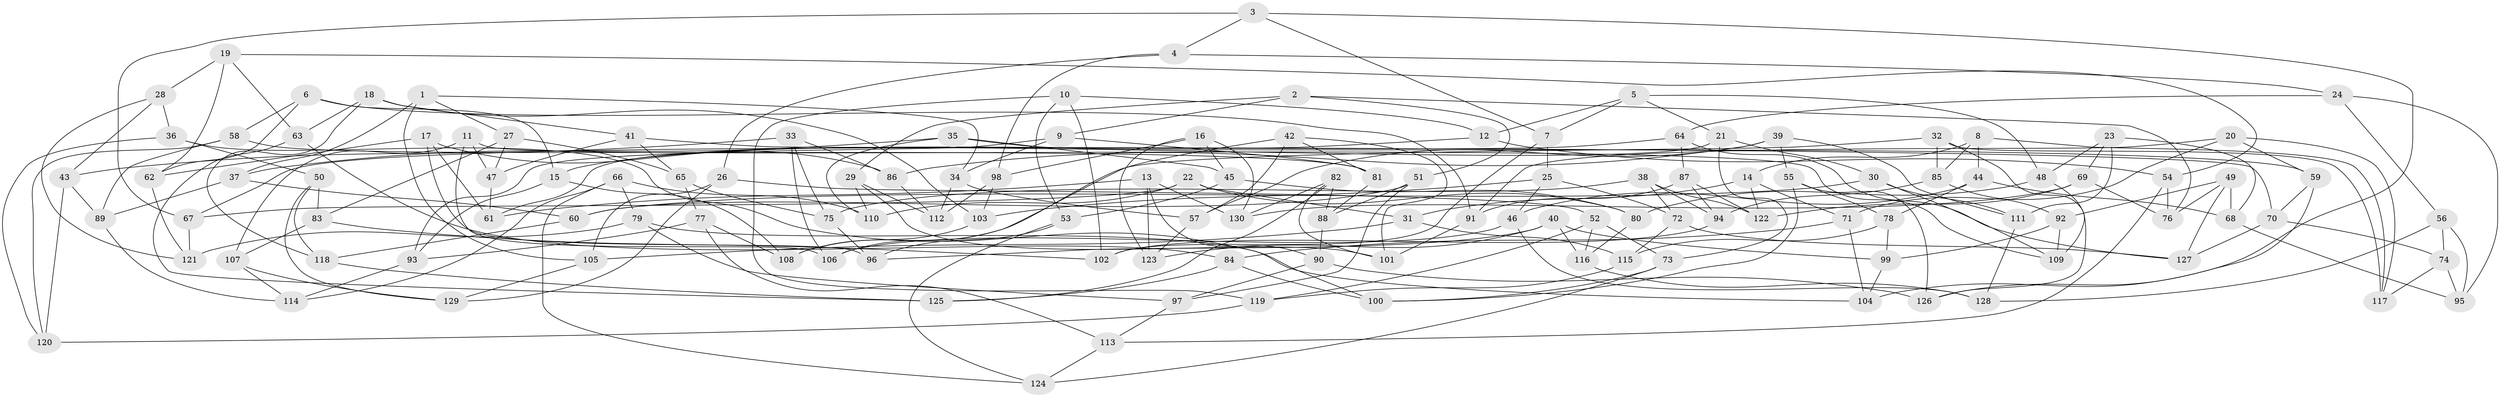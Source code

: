 // coarse degree distribution, {6: 0.21978021978021978, 4: 0.6703296703296703, 8: 0.054945054945054944, 10: 0.01098901098901099, 7: 0.01098901098901099, 3: 0.02197802197802198, 11: 0.01098901098901099}
// Generated by graph-tools (version 1.1) at 2025/20/03/04/25 18:20:57]
// undirected, 130 vertices, 260 edges
graph export_dot {
graph [start="1"]
  node [color=gray90,style=filled];
  1;
  2;
  3;
  4;
  5;
  6;
  7;
  8;
  9;
  10;
  11;
  12;
  13;
  14;
  15;
  16;
  17;
  18;
  19;
  20;
  21;
  22;
  23;
  24;
  25;
  26;
  27;
  28;
  29;
  30;
  31;
  32;
  33;
  34;
  35;
  36;
  37;
  38;
  39;
  40;
  41;
  42;
  43;
  44;
  45;
  46;
  47;
  48;
  49;
  50;
  51;
  52;
  53;
  54;
  55;
  56;
  57;
  58;
  59;
  60;
  61;
  62;
  63;
  64;
  65;
  66;
  67;
  68;
  69;
  70;
  71;
  72;
  73;
  74;
  75;
  76;
  77;
  78;
  79;
  80;
  81;
  82;
  83;
  84;
  85;
  86;
  87;
  88;
  89;
  90;
  91;
  92;
  93;
  94;
  95;
  96;
  97;
  98;
  99;
  100;
  101;
  102;
  103;
  104;
  105;
  106;
  107;
  108;
  109;
  110;
  111;
  112;
  113;
  114;
  115;
  116;
  117;
  118;
  119;
  120;
  121;
  122;
  123;
  124;
  125;
  126;
  127;
  128;
  129;
  130;
  1 -- 37;
  1 -- 27;
  1 -- 105;
  1 -- 34;
  2 -- 29;
  2 -- 76;
  2 -- 51;
  2 -- 9;
  3 -- 67;
  3 -- 104;
  3 -- 7;
  3 -- 4;
  4 -- 24;
  4 -- 26;
  4 -- 98;
  5 -- 7;
  5 -- 21;
  5 -- 48;
  5 -- 12;
  6 -- 91;
  6 -- 62;
  6 -- 15;
  6 -- 58;
  7 -- 102;
  7 -- 25;
  8 -- 117;
  8 -- 44;
  8 -- 14;
  8 -- 85;
  9 -- 81;
  9 -- 93;
  9 -- 34;
  10 -- 102;
  10 -- 12;
  10 -- 119;
  10 -- 53;
  11 -- 107;
  11 -- 109;
  11 -- 47;
  11 -- 106;
  12 -- 15;
  12 -- 54;
  13 -- 130;
  13 -- 61;
  13 -- 90;
  13 -- 123;
  14 -- 122;
  14 -- 31;
  14 -- 71;
  15 -- 93;
  15 -- 108;
  16 -- 130;
  16 -- 98;
  16 -- 123;
  16 -- 45;
  17 -- 86;
  17 -- 61;
  17 -- 96;
  17 -- 62;
  18 -- 41;
  18 -- 103;
  18 -- 118;
  18 -- 63;
  19 -- 28;
  19 -- 63;
  19 -- 62;
  19 -- 54;
  20 -- 117;
  20 -- 59;
  20 -- 71;
  20 -- 91;
  21 -- 30;
  21 -- 61;
  21 -- 73;
  22 -- 80;
  22 -- 110;
  22 -- 67;
  22 -- 31;
  23 -- 69;
  23 -- 48;
  23 -- 68;
  23 -- 111;
  24 -- 95;
  24 -- 56;
  24 -- 64;
  25 -- 72;
  25 -- 103;
  25 -- 46;
  26 -- 105;
  26 -- 129;
  26 -- 52;
  27 -- 65;
  27 -- 47;
  27 -- 83;
  28 -- 121;
  28 -- 36;
  28 -- 43;
  29 -- 112;
  29 -- 101;
  29 -- 110;
  30 -- 60;
  30 -- 109;
  30 -- 111;
  31 -- 105;
  31 -- 115;
  32 -- 108;
  32 -- 126;
  32 -- 85;
  32 -- 117;
  33 -- 106;
  33 -- 75;
  33 -- 43;
  33 -- 86;
  34 -- 57;
  34 -- 112;
  35 -- 110;
  35 -- 37;
  35 -- 45;
  35 -- 59;
  36 -- 120;
  36 -- 100;
  36 -- 50;
  37 -- 60;
  37 -- 89;
  38 -- 94;
  38 -- 72;
  38 -- 75;
  38 -- 122;
  39 -- 57;
  39 -- 55;
  39 -- 86;
  39 -- 111;
  40 -- 123;
  40 -- 99;
  40 -- 116;
  40 -- 96;
  41 -- 47;
  41 -- 70;
  41 -- 65;
  42 -- 106;
  42 -- 57;
  42 -- 101;
  42 -- 81;
  43 -- 120;
  43 -- 89;
  44 -- 78;
  44 -- 68;
  44 -- 46;
  45 -- 80;
  45 -- 53;
  46 -- 128;
  46 -- 106;
  47 -- 61;
  48 -- 80;
  48 -- 109;
  49 -- 127;
  49 -- 68;
  49 -- 76;
  49 -- 92;
  50 -- 118;
  50 -- 129;
  50 -- 83;
  51 -- 60;
  51 -- 88;
  51 -- 97;
  52 -- 116;
  52 -- 119;
  52 -- 73;
  53 -- 124;
  53 -- 96;
  54 -- 113;
  54 -- 76;
  55 -- 126;
  55 -- 78;
  55 -- 100;
  56 -- 95;
  56 -- 128;
  56 -- 74;
  57 -- 123;
  58 -- 81;
  58 -- 89;
  58 -- 120;
  59 -- 126;
  59 -- 70;
  60 -- 118;
  62 -- 121;
  63 -- 125;
  63 -- 84;
  64 -- 87;
  64 -- 67;
  64 -- 127;
  65 -- 77;
  65 -- 75;
  66 -- 114;
  66 -- 79;
  66 -- 110;
  66 -- 124;
  67 -- 121;
  68 -- 95;
  69 -- 76;
  69 -- 122;
  69 -- 130;
  70 -- 127;
  70 -- 74;
  71 -- 104;
  71 -- 84;
  72 -- 127;
  72 -- 115;
  73 -- 100;
  73 -- 124;
  74 -- 117;
  74 -- 95;
  75 -- 96;
  77 -- 113;
  77 -- 108;
  77 -- 93;
  78 -- 99;
  78 -- 115;
  79 -- 104;
  79 -- 97;
  79 -- 121;
  80 -- 116;
  81 -- 88;
  82 -- 88;
  82 -- 130;
  82 -- 101;
  82 -- 125;
  83 -- 107;
  83 -- 102;
  84 -- 100;
  84 -- 125;
  85 -- 92;
  85 -- 94;
  86 -- 112;
  87 -- 91;
  87 -- 94;
  87 -- 122;
  88 -- 90;
  89 -- 114;
  90 -- 126;
  90 -- 97;
  91 -- 101;
  92 -- 99;
  92 -- 109;
  93 -- 114;
  94 -- 102;
  97 -- 113;
  98 -- 112;
  98 -- 103;
  99 -- 104;
  103 -- 108;
  105 -- 129;
  107 -- 129;
  107 -- 114;
  111 -- 128;
  113 -- 124;
  115 -- 119;
  116 -- 128;
  118 -- 125;
  119 -- 120;
}
